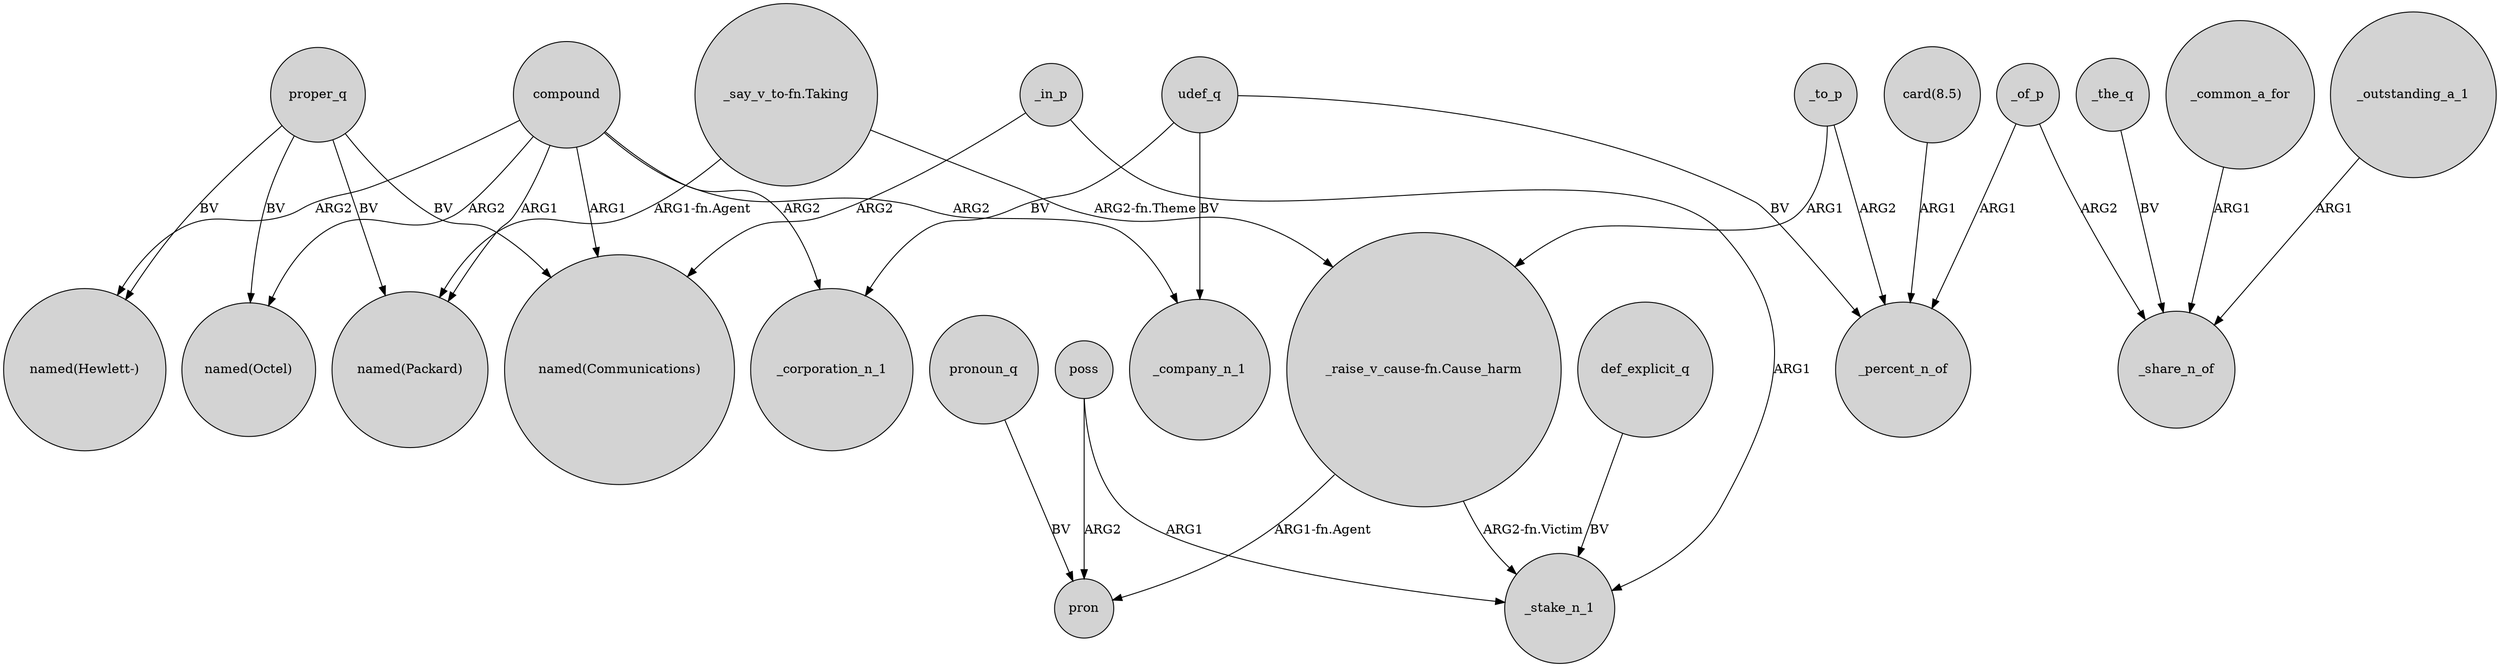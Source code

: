 digraph {
	node [shape=circle style=filled]
	proper_q -> "named(Communications)" [label=BV]
	"_raise_v_cause-fn.Cause_harm" -> pron [label="ARG1-fn.Agent"]
	proper_q -> "named(Hewlett-)" [label=BV]
	compound -> _company_n_1 [label=ARG2]
	udef_q -> _company_n_1 [label=BV]
	"_say_v_to-fn.Taking" -> "_raise_v_cause-fn.Cause_harm" [label="ARG2-fn.Theme"]
	"_say_v_to-fn.Taking" -> "named(Packard)" [label="ARG1-fn.Agent"]
	compound -> "named(Communications)" [label=ARG1]
	"_raise_v_cause-fn.Cause_harm" -> _stake_n_1 [label="ARG2-fn.Victim"]
	_the_q -> _share_n_of [label=BV]
	_common_a_for -> _share_n_of [label=ARG1]
	_to_p -> _percent_n_of [label=ARG2]
	_of_p -> _percent_n_of [label=ARG1]
	proper_q -> "named(Packard)" [label=BV]
	_outstanding_a_1 -> _share_n_of [label=ARG1]
	pronoun_q -> pron [label=BV]
	_in_p -> "named(Communications)" [label=ARG2]
	poss -> pron [label=ARG2]
	udef_q -> _percent_n_of [label=BV]
	compound -> "named(Packard)" [label=ARG1]
	def_explicit_q -> _stake_n_1 [label=BV]
	compound -> _corporation_n_1 [label=ARG2]
	udef_q -> _corporation_n_1 [label=BV]
	"card(8.5)" -> _percent_n_of [label=ARG1]
	_to_p -> "_raise_v_cause-fn.Cause_harm" [label=ARG1]
	compound -> "named(Hewlett-)" [label=ARG2]
	_in_p -> _stake_n_1 [label=ARG1]
	proper_q -> "named(Octel)" [label=BV]
	_of_p -> _share_n_of [label=ARG2]
	poss -> _stake_n_1 [label=ARG1]
	compound -> "named(Octel)" [label=ARG2]
}
